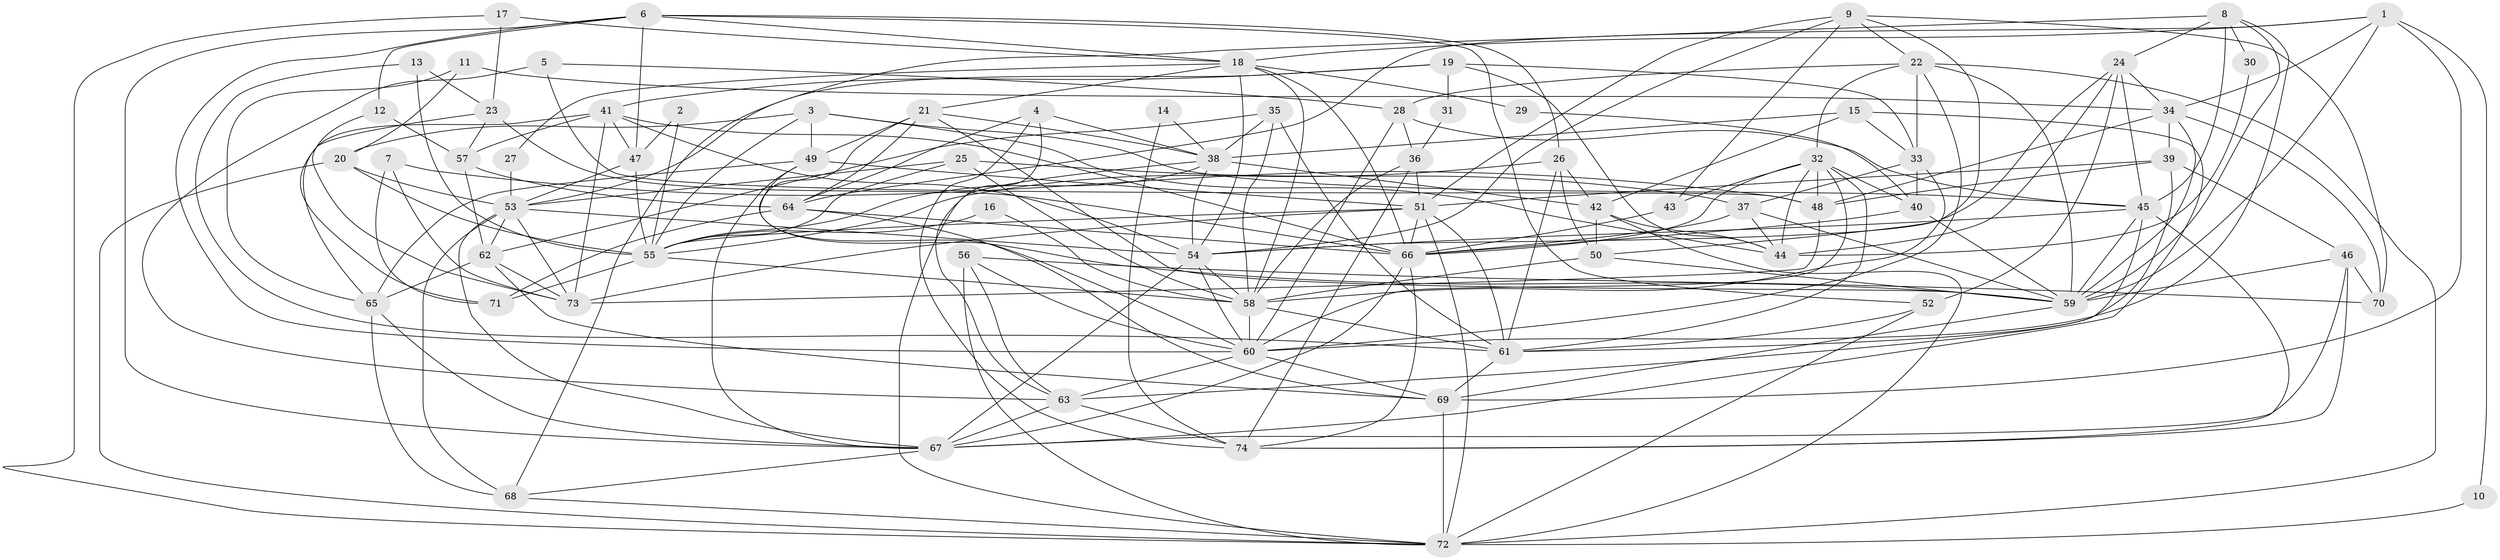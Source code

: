// original degree distribution, {4: 0.31756756756756754, 3: 0.20270270270270271, 6: 0.11486486486486487, 5: 0.14864864864864866, 2: 0.16891891891891891, 8: 0.02027027027027027, 7: 0.02702702702702703}
// Generated by graph-tools (version 1.1) at 2025/26/03/09/25 03:26:11]
// undirected, 74 vertices, 215 edges
graph export_dot {
graph [start="1"]
  node [color=gray90,style=filled];
  1;
  2;
  3;
  4;
  5;
  6;
  7;
  8;
  9;
  10;
  11;
  12;
  13;
  14;
  15;
  16;
  17;
  18;
  19;
  20;
  21;
  22;
  23;
  24;
  25;
  26;
  27;
  28;
  29;
  30;
  31;
  32;
  33;
  34;
  35;
  36;
  37;
  38;
  39;
  40;
  41;
  42;
  43;
  44;
  45;
  46;
  47;
  48;
  49;
  50;
  51;
  52;
  53;
  54;
  55;
  56;
  57;
  58;
  59;
  60;
  61;
  62;
  63;
  64;
  65;
  66;
  67;
  68;
  69;
  70;
  71;
  72;
  73;
  74;
  1 -- 10 [weight=1.0];
  1 -- 18 [weight=1.0];
  1 -- 34 [weight=1.0];
  1 -- 59 [weight=1.0];
  1 -- 64 [weight=2.0];
  1 -- 69 [weight=1.0];
  2 -- 47 [weight=1.0];
  2 -- 55 [weight=1.0];
  3 -- 20 [weight=1.0];
  3 -- 44 [weight=1.0];
  3 -- 45 [weight=1.0];
  3 -- 49 [weight=2.0];
  3 -- 55 [weight=1.0];
  4 -- 38 [weight=1.0];
  4 -- 63 [weight=1.0];
  4 -- 64 [weight=1.0];
  4 -- 74 [weight=1.0];
  5 -- 28 [weight=1.0];
  5 -- 48 [weight=1.0];
  5 -- 63 [weight=1.0];
  6 -- 12 [weight=1.0];
  6 -- 18 [weight=1.0];
  6 -- 26 [weight=1.0];
  6 -- 47 [weight=1.0];
  6 -- 52 [weight=1.0];
  6 -- 60 [weight=1.0];
  6 -- 67 [weight=1.0];
  7 -- 48 [weight=1.0];
  7 -- 71 [weight=1.0];
  7 -- 73 [weight=1.0];
  8 -- 24 [weight=1.0];
  8 -- 30 [weight=1.0];
  8 -- 45 [weight=1.0];
  8 -- 53 [weight=1.0];
  8 -- 59 [weight=1.0];
  8 -- 60 [weight=1.0];
  9 -- 22 [weight=1.0];
  9 -- 43 [weight=1.0];
  9 -- 50 [weight=1.0];
  9 -- 51 [weight=1.0];
  9 -- 54 [weight=1.0];
  9 -- 70 [weight=1.0];
  10 -- 72 [weight=1.0];
  11 -- 20 [weight=1.0];
  11 -- 34 [weight=1.0];
  11 -- 65 [weight=1.0];
  12 -- 57 [weight=1.0];
  12 -- 73 [weight=1.0];
  13 -- 23 [weight=1.0];
  13 -- 55 [weight=1.0];
  13 -- 61 [weight=1.0];
  14 -- 38 [weight=1.0];
  14 -- 74 [weight=1.0];
  15 -- 33 [weight=1.0];
  15 -- 38 [weight=1.0];
  15 -- 42 [weight=1.0];
  15 -- 67 [weight=1.0];
  16 -- 55 [weight=1.0];
  16 -- 58 [weight=1.0];
  17 -- 18 [weight=1.0];
  17 -- 23 [weight=1.0];
  17 -- 72 [weight=1.0];
  18 -- 21 [weight=1.0];
  18 -- 27 [weight=1.0];
  18 -- 29 [weight=1.0];
  18 -- 54 [weight=1.0];
  18 -- 58 [weight=1.0];
  18 -- 66 [weight=1.0];
  19 -- 31 [weight=1.0];
  19 -- 33 [weight=1.0];
  19 -- 41 [weight=1.0];
  19 -- 44 [weight=2.0];
  19 -- 68 [weight=1.0];
  20 -- 53 [weight=1.0];
  20 -- 55 [weight=1.0];
  20 -- 72 [weight=1.0];
  21 -- 38 [weight=1.0];
  21 -- 49 [weight=1.0];
  21 -- 59 [weight=1.0];
  21 -- 60 [weight=1.0];
  21 -- 64 [weight=1.0];
  22 -- 28 [weight=1.0];
  22 -- 32 [weight=1.0];
  22 -- 33 [weight=1.0];
  22 -- 59 [weight=1.0];
  22 -- 60 [weight=1.0];
  22 -- 72 [weight=1.0];
  23 -- 57 [weight=1.0];
  23 -- 66 [weight=2.0];
  23 -- 71 [weight=1.0];
  24 -- 34 [weight=1.0];
  24 -- 44 [weight=1.0];
  24 -- 45 [weight=1.0];
  24 -- 52 [weight=1.0];
  24 -- 54 [weight=1.0];
  25 -- 37 [weight=1.0];
  25 -- 53 [weight=1.0];
  25 -- 55 [weight=1.0];
  25 -- 58 [weight=1.0];
  26 -- 42 [weight=1.0];
  26 -- 50 [weight=1.0];
  26 -- 55 [weight=1.0];
  26 -- 61 [weight=1.0];
  27 -- 53 [weight=1.0];
  28 -- 36 [weight=1.0];
  28 -- 45 [weight=1.0];
  28 -- 60 [weight=1.0];
  29 -- 40 [weight=1.0];
  30 -- 44 [weight=1.0];
  31 -- 36 [weight=1.0];
  32 -- 40 [weight=1.0];
  32 -- 43 [weight=1.0];
  32 -- 44 [weight=1.0];
  32 -- 48 [weight=1.0];
  32 -- 60 [weight=1.0];
  32 -- 61 [weight=1.0];
  32 -- 66 [weight=1.0];
  33 -- 37 [weight=1.0];
  33 -- 40 [weight=1.0];
  33 -- 58 [weight=1.0];
  34 -- 39 [weight=1.0];
  34 -- 48 [weight=1.0];
  34 -- 59 [weight=1.0];
  34 -- 70 [weight=1.0];
  35 -- 38 [weight=1.0];
  35 -- 58 [weight=1.0];
  35 -- 61 [weight=1.0];
  35 -- 62 [weight=1.0];
  36 -- 51 [weight=1.0];
  36 -- 58 [weight=1.0];
  36 -- 74 [weight=1.0];
  37 -- 44 [weight=1.0];
  37 -- 59 [weight=1.0];
  37 -- 66 [weight=1.0];
  38 -- 42 [weight=1.0];
  38 -- 54 [weight=1.0];
  38 -- 55 [weight=1.0];
  38 -- 72 [weight=1.0];
  39 -- 46 [weight=1.0];
  39 -- 48 [weight=1.0];
  39 -- 51 [weight=1.0];
  39 -- 61 [weight=1.0];
  40 -- 59 [weight=1.0];
  40 -- 66 [weight=1.0];
  41 -- 47 [weight=1.0];
  41 -- 54 [weight=1.0];
  41 -- 57 [weight=1.0];
  41 -- 65 [weight=1.0];
  41 -- 66 [weight=1.0];
  41 -- 73 [weight=2.0];
  42 -- 44 [weight=1.0];
  42 -- 50 [weight=1.0];
  42 -- 72 [weight=1.0];
  43 -- 66 [weight=1.0];
  45 -- 54 [weight=1.0];
  45 -- 59 [weight=1.0];
  45 -- 63 [weight=1.0];
  45 -- 74 [weight=1.0];
  46 -- 59 [weight=1.0];
  46 -- 67 [weight=1.0];
  46 -- 70 [weight=1.0];
  46 -- 74 [weight=1.0];
  47 -- 53 [weight=1.0];
  47 -- 55 [weight=1.0];
  48 -- 73 [weight=1.0];
  49 -- 51 [weight=1.0];
  49 -- 59 [weight=1.0];
  49 -- 65 [weight=1.0];
  49 -- 67 [weight=1.0];
  50 -- 58 [weight=1.0];
  50 -- 59 [weight=1.0];
  51 -- 55 [weight=1.0];
  51 -- 61 [weight=1.0];
  51 -- 66 [weight=1.0];
  51 -- 72 [weight=1.0];
  51 -- 73 [weight=1.0];
  52 -- 61 [weight=1.0];
  52 -- 72 [weight=1.0];
  53 -- 54 [weight=1.0];
  53 -- 62 [weight=1.0];
  53 -- 67 [weight=1.0];
  53 -- 68 [weight=1.0];
  53 -- 73 [weight=1.0];
  54 -- 58 [weight=1.0];
  54 -- 60 [weight=1.0];
  54 -- 67 [weight=1.0];
  55 -- 58 [weight=1.0];
  55 -- 71 [weight=1.0];
  56 -- 60 [weight=1.0];
  56 -- 63 [weight=1.0];
  56 -- 70 [weight=1.0];
  56 -- 72 [weight=1.0];
  57 -- 62 [weight=1.0];
  57 -- 64 [weight=1.0];
  58 -- 60 [weight=1.0];
  58 -- 61 [weight=1.0];
  59 -- 69 [weight=1.0];
  60 -- 63 [weight=1.0];
  60 -- 69 [weight=1.0];
  61 -- 69 [weight=2.0];
  62 -- 65 [weight=1.0];
  62 -- 69 [weight=1.0];
  62 -- 73 [weight=1.0];
  63 -- 67 [weight=1.0];
  63 -- 74 [weight=2.0];
  64 -- 66 [weight=1.0];
  64 -- 69 [weight=1.0];
  64 -- 71 [weight=1.0];
  65 -- 67 [weight=1.0];
  65 -- 68 [weight=1.0];
  66 -- 67 [weight=1.0];
  66 -- 74 [weight=1.0];
  67 -- 68 [weight=1.0];
  68 -- 72 [weight=1.0];
  69 -- 72 [weight=1.0];
}
